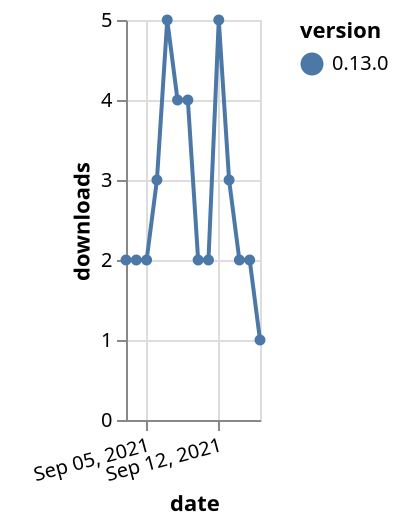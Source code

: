 {"$schema": "https://vega.github.io/schema/vega-lite/v5.json", "description": "A simple bar chart with embedded data.", "data": {"values": [{"date": "2021-09-03", "total": 1534, "delta": 2, "version": "0.13.0"}, {"date": "2021-09-04", "total": 1536, "delta": 2, "version": "0.13.0"}, {"date": "2021-09-05", "total": 1538, "delta": 2, "version": "0.13.0"}, {"date": "2021-09-06", "total": 1541, "delta": 3, "version": "0.13.0"}, {"date": "2021-09-07", "total": 1546, "delta": 5, "version": "0.13.0"}, {"date": "2021-09-08", "total": 1550, "delta": 4, "version": "0.13.0"}, {"date": "2021-09-09", "total": 1554, "delta": 4, "version": "0.13.0"}, {"date": "2021-09-10", "total": 1556, "delta": 2, "version": "0.13.0"}, {"date": "2021-09-11", "total": 1558, "delta": 2, "version": "0.13.0"}, {"date": "2021-09-12", "total": 1563, "delta": 5, "version": "0.13.0"}, {"date": "2021-09-13", "total": 1566, "delta": 3, "version": "0.13.0"}, {"date": "2021-09-14", "total": 1568, "delta": 2, "version": "0.13.0"}, {"date": "2021-09-15", "total": 1570, "delta": 2, "version": "0.13.0"}, {"date": "2021-09-16", "total": 1571, "delta": 1, "version": "0.13.0"}]}, "width": "container", "mark": {"type": "line", "point": {"filled": true}}, "encoding": {"x": {"field": "date", "type": "temporal", "timeUnit": "yearmonthdate", "title": "date", "axis": {"labelAngle": -15}}, "y": {"field": "delta", "type": "quantitative", "title": "downloads"}, "color": {"field": "version", "type": "nominal"}, "tooltip": {"field": "delta"}}}